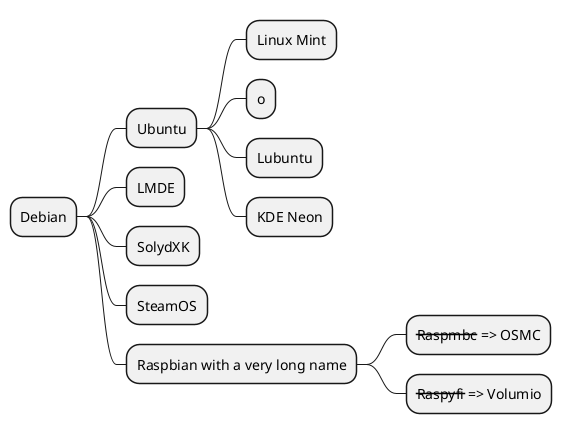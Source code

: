 @startmindmap
* Debian
** Ubuntu
*** Linux Mint
*** o
*** Lubuntu
*** KDE Neon
** LMDE
** SolydXK
** SteamOS
** Raspbian with a very long name
*** <s>Raspmbc</s> => OSMC
*** <s>Raspyfi</s> => Volumio
@endmindmap